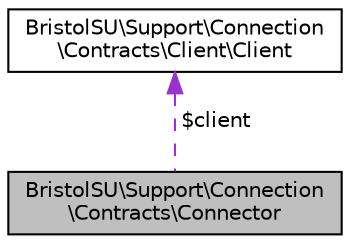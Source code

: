 digraph "BristolSU\Support\Connection\Contracts\Connector"
{
  edge [fontname="Helvetica",fontsize="10",labelfontname="Helvetica",labelfontsize="10"];
  node [fontname="Helvetica",fontsize="10",shape=record];
  Node1 [label="BristolSU\\Support\\Connection\l\\Contracts\\Connector",height=0.2,width=0.4,color="black", fillcolor="grey75", style="filled", fontcolor="black"];
  Node2 -> Node1 [dir="back",color="darkorchid3",fontsize="10",style="dashed",label=" $client" ,fontname="Helvetica"];
  Node2 [label="BristolSU\\Support\\Connection\l\\Contracts\\Client\\Client",height=0.2,width=0.4,color="black", fillcolor="white", style="filled",URL="$interfaceBristolSU_1_1Support_1_1Connection_1_1Contracts_1_1Client_1_1Client.html"];
}
